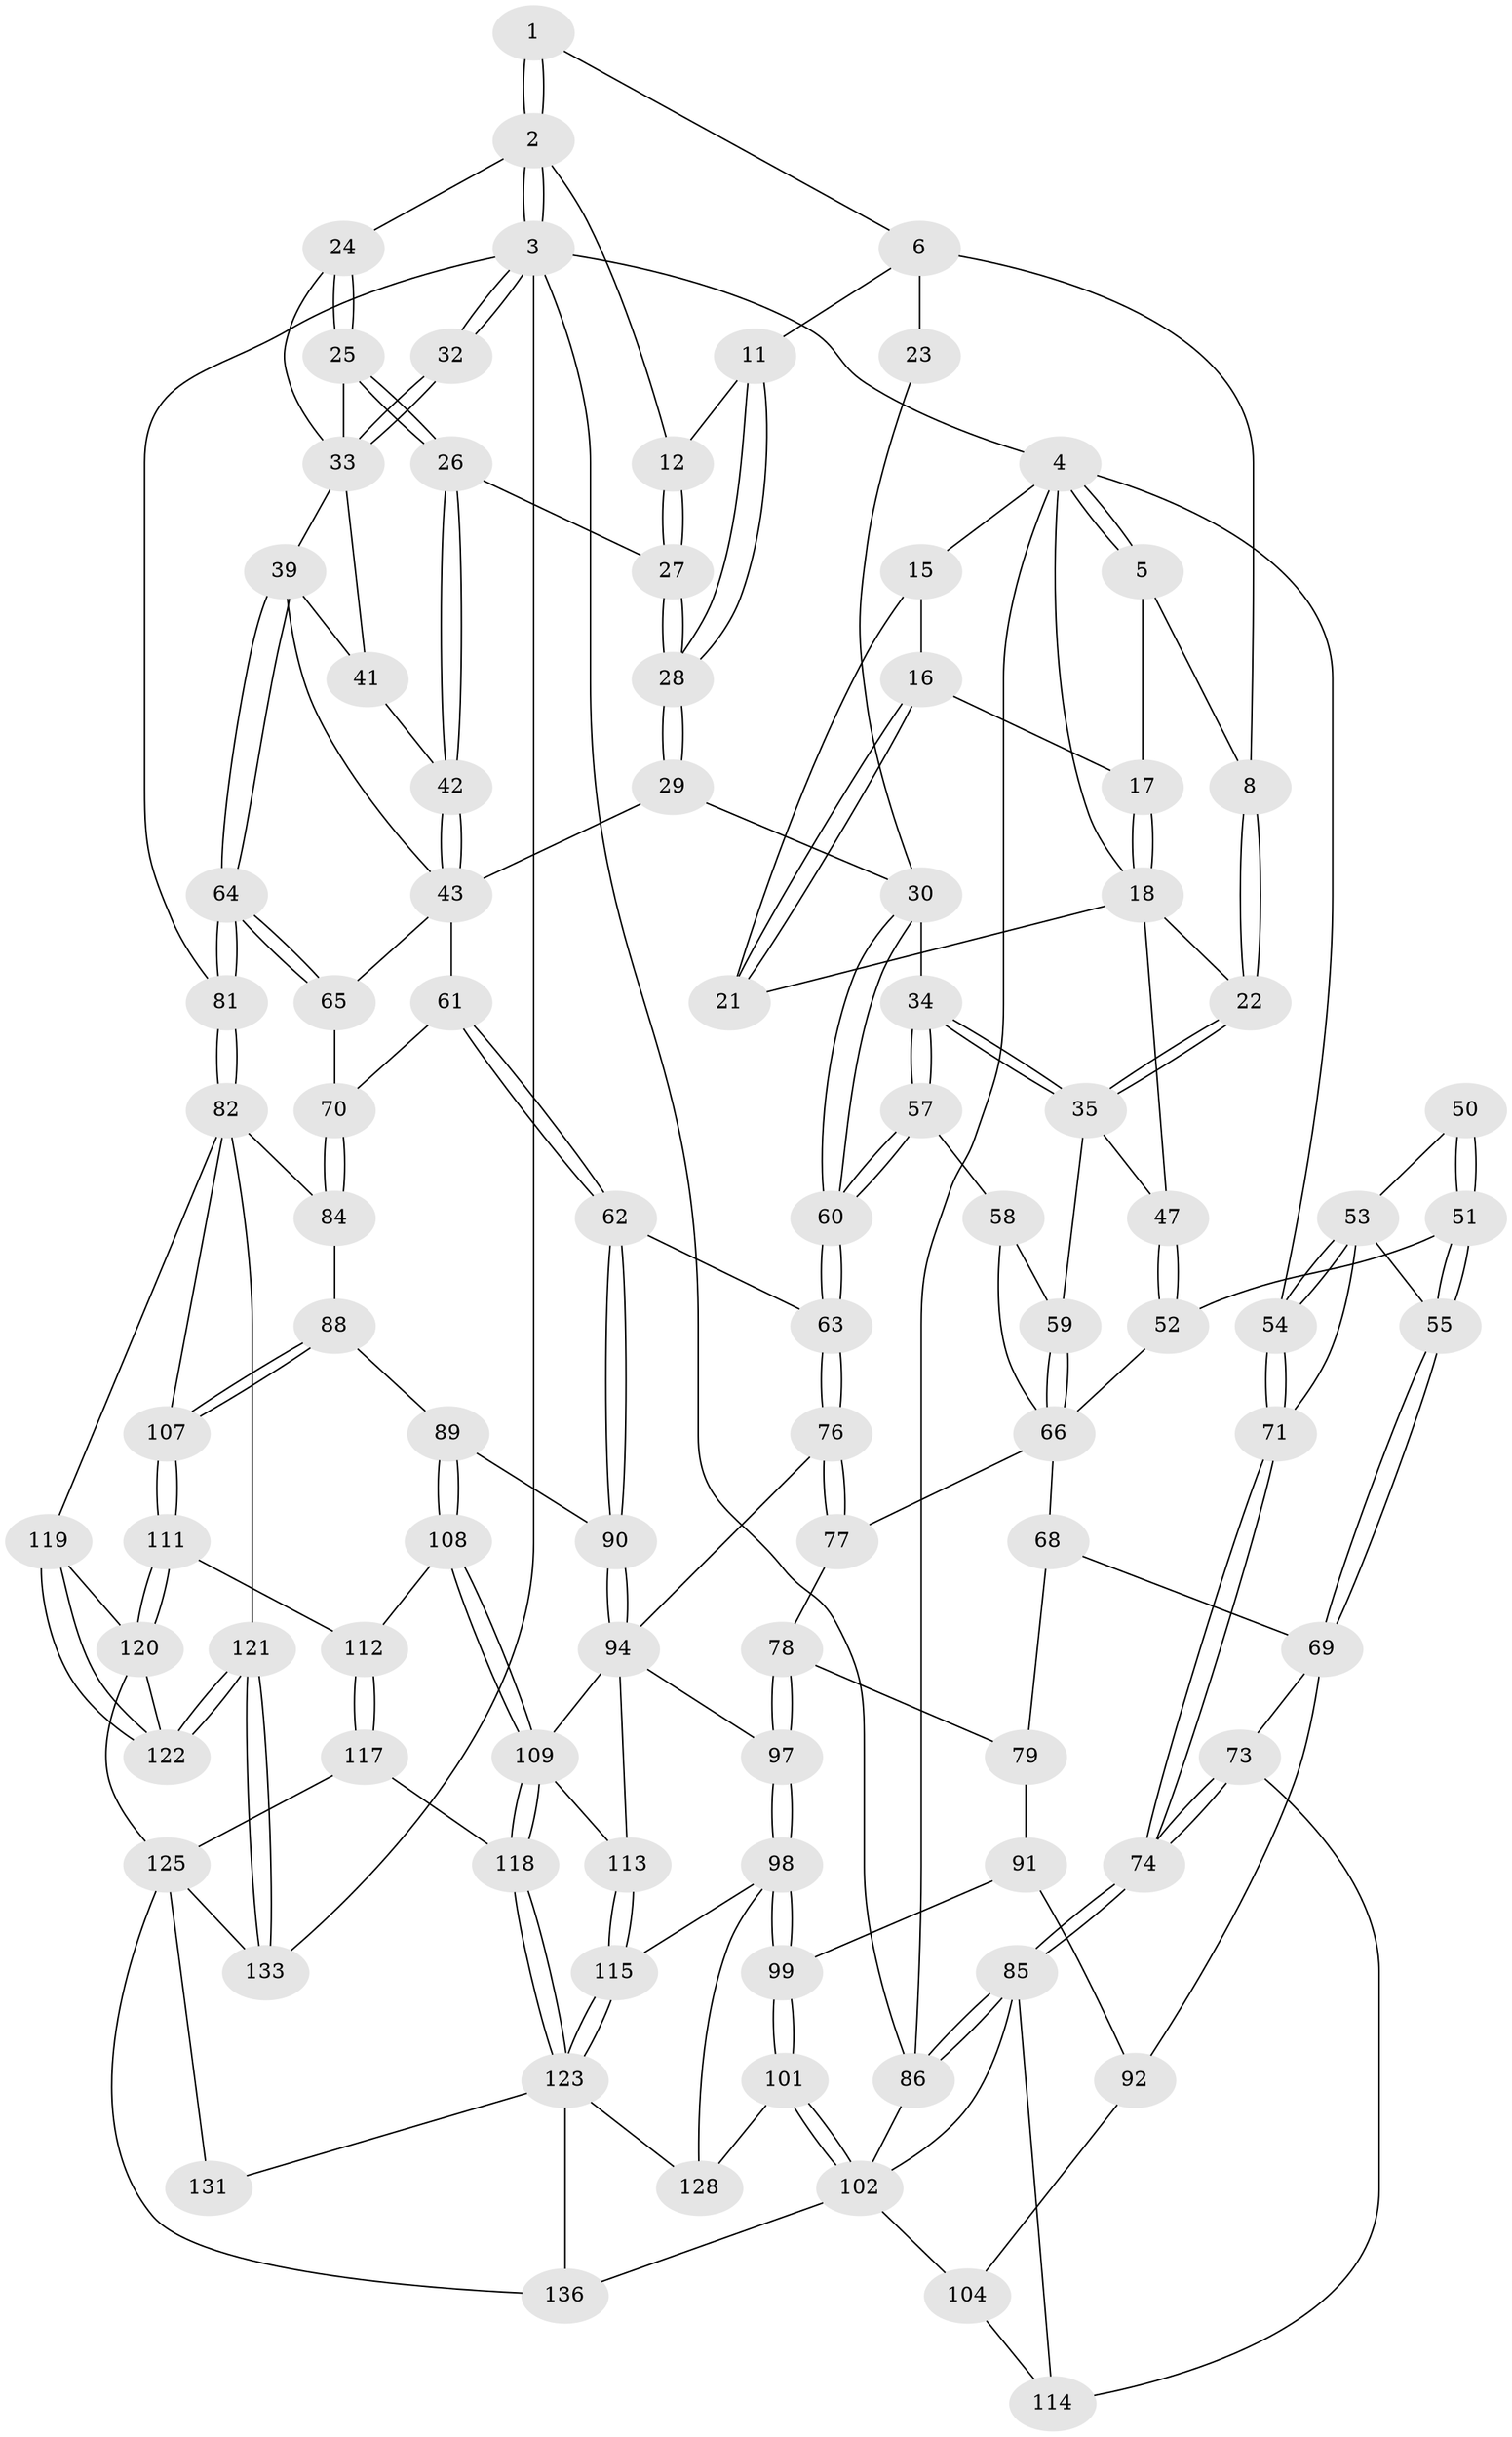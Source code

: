 // original degree distribution, {3: 0.022058823529411766, 5: 0.5220588235294118, 6: 0.22794117647058823, 4: 0.22794117647058823}
// Generated by graph-tools (version 1.1) at 2025/21/03/04/25 18:21:09]
// undirected, 95 vertices, 219 edges
graph export_dot {
graph [start="1"]
  node [color=gray90,style=filled];
  1 [pos="+0.5432406734430132+0"];
  2 [pos="+1+0",super="+13"];
  3 [pos="+1+0",super="+87"];
  4 [pos="+0+0",super="+14"];
  5 [pos="+0.26788243110935295+0",super="+9"];
  6 [pos="+0.5560142462600934+0",super="+10+7"];
  8 [pos="+0.47668210370047764+0.14502900480120295"];
  11 [pos="+0.7062534145596047+0.1110624719457345"];
  12 [pos="+0.7769804008807117+0.06193246990044581"];
  15 [pos="+0.012714284643266245+0.13045721471756594"];
  16 [pos="+0.16548809680031837+0.04593374255721508"];
  17 [pos="+0.25522873568165294+0"];
  18 [pos="+0.29405474114246316+0.18133377472625847",super="+19"];
  21 [pos="+0.14190196593625448+0.2625648197413782"];
  22 [pos="+0.44524778421094424+0.24122809352707678"];
  23 [pos="+0.6088345439247509+0.15543204518649392"];
  24 [pos="+0.8733181416990264+0.18249338189053874"];
  25 [pos="+0.8429463216041532+0.22306801897700437"];
  26 [pos="+0.8168745246070337+0.2533154930278755"];
  27 [pos="+0.7906603629964343+0.25032282264111316"];
  28 [pos="+0.7230125563309844+0.25320400439341695"];
  29 [pos="+0.6599776153339916+0.2955579001811591"];
  30 [pos="+0.6485526820623946+0.29598900847926074",super="+31"];
  32 [pos="+1+0"];
  33 [pos="+0.9364275185944823+0.21019532979470557",super="+36"];
  34 [pos="+0.48098143044306835+0.28377407823333234"];
  35 [pos="+0.45017472947179954+0.25204764993365053",super="+46"];
  39 [pos="+1+0.4511812598905701",super="+40"];
  41 [pos="+0.9391656504931052+0.2781396369317473"];
  42 [pos="+0.8263040977316656+0.2680563330706084"];
  43 [pos="+0.8583914241503472+0.35497698240562847",super="+44"];
  47 [pos="+0.17543323501888158+0.29889055018852506"];
  50 [pos="+0.03200688208952215+0.37086278376037557"];
  51 [pos="+0.10169321496458293+0.39129843195916647"];
  52 [pos="+0.16286095083219299+0.3563498372130145"];
  53 [pos="+0.015022972825581004+0.3850625159600635",super="+56"];
  54 [pos="+0+0.2960267487588634"];
  55 [pos="+0.05864799345431648+0.4341654397572791"];
  57 [pos="+0.4614112321171025+0.42316308681907244"];
  58 [pos="+0.4501609340372683+0.4341314225671487"];
  59 [pos="+0.3217769292432928+0.3860967716163145"];
  60 [pos="+0.5942983544936602+0.4730954967681182"];
  61 [pos="+0.7121637677706654+0.518228760341342"];
  62 [pos="+0.6823848990097189+0.5518961506359116"];
  63 [pos="+0.6045558849683567+0.4898515503809915"];
  64 [pos="+1+0.45602558692056117"];
  65 [pos="+0.8849447766254132+0.49481896087327226"];
  66 [pos="+0.287461774357866+0.4736098904566992",super="+75+67"];
  68 [pos="+0.2076427839887185+0.5418157162620818"];
  69 [pos="+0.13161489915050603+0.5617517631255524",super="+72"];
  70 [pos="+0.8846137033736949+0.49523557573483906"];
  71 [pos="+0+0.601870612161288"];
  73 [pos="+0+0.6437217296423742"];
  74 [pos="+0+0.6192750809690989"];
  76 [pos="+0.45426897675342864+0.5964755669570224"];
  77 [pos="+0.43048416176726473+0.5722717938922747"];
  78 [pos="+0.3049345067520758+0.6003831277004267"];
  79 [pos="+0.2712286550015692+0.5881758931534805",super="+80"];
  81 [pos="+1+0.7400664603470034"];
  82 [pos="+1+0.7424183886487383",super="+83"];
  84 [pos="+0.8675914100886409+0.6237668296464612"];
  85 [pos="+0+1",super="+127"];
  86 [pos="+0+1"];
  88 [pos="+0.8439950270124006+0.6297949466060846"];
  89 [pos="+0.6950572001866563+0.5924232215364447"];
  90 [pos="+0.6827833177336172+0.5609667434228032"];
  91 [pos="+0.206639746073801+0.6299667679513226",super="+96"];
  92 [pos="+0.19904295901698865+0.6440574498230653",super="+93"];
  94 [pos="+0.4862472250276169+0.6334272284251492",super="+95"];
  97 [pos="+0.33775021595932314+0.7138446089621149"];
  98 [pos="+0.323977056411859+0.7498908452159686",super="+116"];
  99 [pos="+0.2528441154816581+0.8086974407167018"];
  101 [pos="+0.2312741993299959+0.8419866647436219"];
  102 [pos="+0.22482608970924878+0.8445699647282324",super="+103+135"];
  104 [pos="+0.1771726921744424+0.7975106818465468",super="+105"];
  107 [pos="+0.8088430445581727+0.7160718884475843"];
  108 [pos="+0.6833539378414609+0.6502927689532826"];
  109 [pos="+0.5349351879222934+0.7189894659946834",super="+110"];
  111 [pos="+0.7563799684288411+0.7561995206860082"];
  112 [pos="+0.6987233079973405+0.6984410420680073"];
  113 [pos="+0.4675867125502104+0.7568414727806904"];
  114 [pos="+0+0.6806935103892497"];
  115 [pos="+0.4548868549568862+0.776434798921053"];
  117 [pos="+0.624669490632513+0.7919278650985022"];
  118 [pos="+0.5765684719462152+0.7769277433189475"];
  119 [pos="+0.8719501871890969+0.7549510932907991"];
  120 [pos="+0.7646870837393946+0.8035916350748948",super="+124"];
  121 [pos="+0.8804347075496102+0.9203456398505732"];
  122 [pos="+0.8661510666457876+0.9079296131634198"];
  123 [pos="+0.523136544642351+0.8914518437596936",super="+129"];
  125 [pos="+0.7108108383665077+0.8677983410964235",super="+126+132"];
  128 [pos="+0.3729294268145976+0.8973471035498983"];
  131 [pos="+0.6200312979907946+0.8779749748450696"];
  133 [pos="+0.8276808559547117+1"];
  136 [pos="+0.5016050611433281+1"];
  1 -- 2;
  1 -- 2;
  1 -- 6;
  2 -- 3;
  2 -- 3;
  2 -- 24;
  2 -- 12;
  3 -- 4;
  3 -- 32;
  3 -- 32;
  3 -- 81;
  3 -- 133;
  3 -- 86;
  4 -- 5;
  4 -- 5;
  4 -- 86;
  4 -- 54;
  4 -- 15;
  4 -- 18;
  5 -- 8;
  5 -- 17;
  6 -- 11;
  6 -- 23 [weight=2];
  6 -- 8;
  8 -- 22;
  8 -- 22;
  11 -- 12;
  11 -- 28;
  11 -- 28;
  12 -- 27;
  12 -- 27;
  15 -- 16;
  15 -- 21;
  16 -- 17;
  16 -- 21;
  16 -- 21;
  17 -- 18;
  17 -- 18;
  18 -- 22;
  18 -- 21;
  18 -- 47;
  22 -- 35;
  22 -- 35;
  23 -- 30;
  24 -- 25;
  24 -- 25;
  24 -- 33;
  25 -- 26;
  25 -- 26;
  25 -- 33;
  26 -- 27;
  26 -- 42;
  26 -- 42;
  27 -- 28;
  27 -- 28;
  28 -- 29;
  28 -- 29;
  29 -- 30;
  29 -- 43;
  30 -- 60;
  30 -- 60;
  30 -- 34;
  32 -- 33 [weight=2];
  32 -- 33;
  33 -- 39;
  33 -- 41;
  34 -- 35;
  34 -- 35;
  34 -- 57;
  34 -- 57;
  35 -- 59;
  35 -- 47;
  39 -- 64;
  39 -- 64;
  39 -- 41;
  39 -- 43;
  41 -- 42;
  42 -- 43;
  42 -- 43;
  43 -- 61;
  43 -- 65;
  47 -- 52;
  47 -- 52;
  50 -- 51;
  50 -- 51;
  50 -- 53;
  51 -- 52;
  51 -- 55;
  51 -- 55;
  52 -- 66;
  53 -- 54;
  53 -- 54;
  53 -- 71;
  53 -- 55;
  54 -- 71;
  54 -- 71;
  55 -- 69;
  55 -- 69;
  57 -- 58;
  57 -- 60;
  57 -- 60;
  58 -- 59;
  58 -- 66;
  59 -- 66;
  59 -- 66;
  60 -- 63;
  60 -- 63;
  61 -- 62;
  61 -- 62;
  61 -- 70;
  62 -- 63;
  62 -- 90;
  62 -- 90;
  63 -- 76;
  63 -- 76;
  64 -- 65;
  64 -- 65;
  64 -- 81;
  64 -- 81;
  65 -- 70;
  66 -- 77;
  66 -- 68;
  68 -- 69;
  68 -- 79;
  69 -- 73;
  69 -- 92;
  70 -- 84;
  70 -- 84;
  71 -- 74;
  71 -- 74;
  73 -- 74;
  73 -- 74;
  73 -- 114;
  74 -- 85;
  74 -- 85;
  76 -- 77;
  76 -- 77;
  76 -- 94;
  77 -- 78;
  78 -- 79;
  78 -- 97;
  78 -- 97;
  79 -- 91 [weight=2];
  81 -- 82;
  81 -- 82;
  82 -- 121;
  82 -- 107;
  82 -- 84;
  82 -- 119;
  84 -- 88;
  85 -- 86;
  85 -- 86;
  85 -- 114;
  85 -- 102;
  86 -- 102;
  88 -- 89;
  88 -- 107;
  88 -- 107;
  89 -- 90;
  89 -- 108;
  89 -- 108;
  90 -- 94;
  90 -- 94;
  91 -- 92;
  91 -- 99;
  92 -- 104 [weight=2];
  94 -- 97;
  94 -- 113;
  94 -- 109;
  97 -- 98;
  97 -- 98;
  98 -- 99;
  98 -- 99;
  98 -- 128;
  98 -- 115;
  99 -- 101;
  99 -- 101;
  101 -- 102;
  101 -- 102;
  101 -- 128;
  102 -- 104;
  102 -- 136;
  104 -- 114;
  107 -- 111;
  107 -- 111;
  108 -- 109;
  108 -- 109;
  108 -- 112;
  109 -- 118;
  109 -- 118;
  109 -- 113;
  111 -- 112;
  111 -- 120;
  111 -- 120;
  112 -- 117;
  112 -- 117;
  113 -- 115;
  113 -- 115;
  115 -- 123;
  115 -- 123;
  117 -- 118;
  117 -- 125;
  118 -- 123;
  118 -- 123;
  119 -- 120;
  119 -- 122;
  119 -- 122;
  120 -- 122;
  120 -- 125;
  121 -- 122;
  121 -- 122;
  121 -- 133;
  121 -- 133;
  123 -- 128;
  123 -- 131;
  123 -- 136;
  125 -- 131 [weight=2];
  125 -- 136;
  125 -- 133;
}
